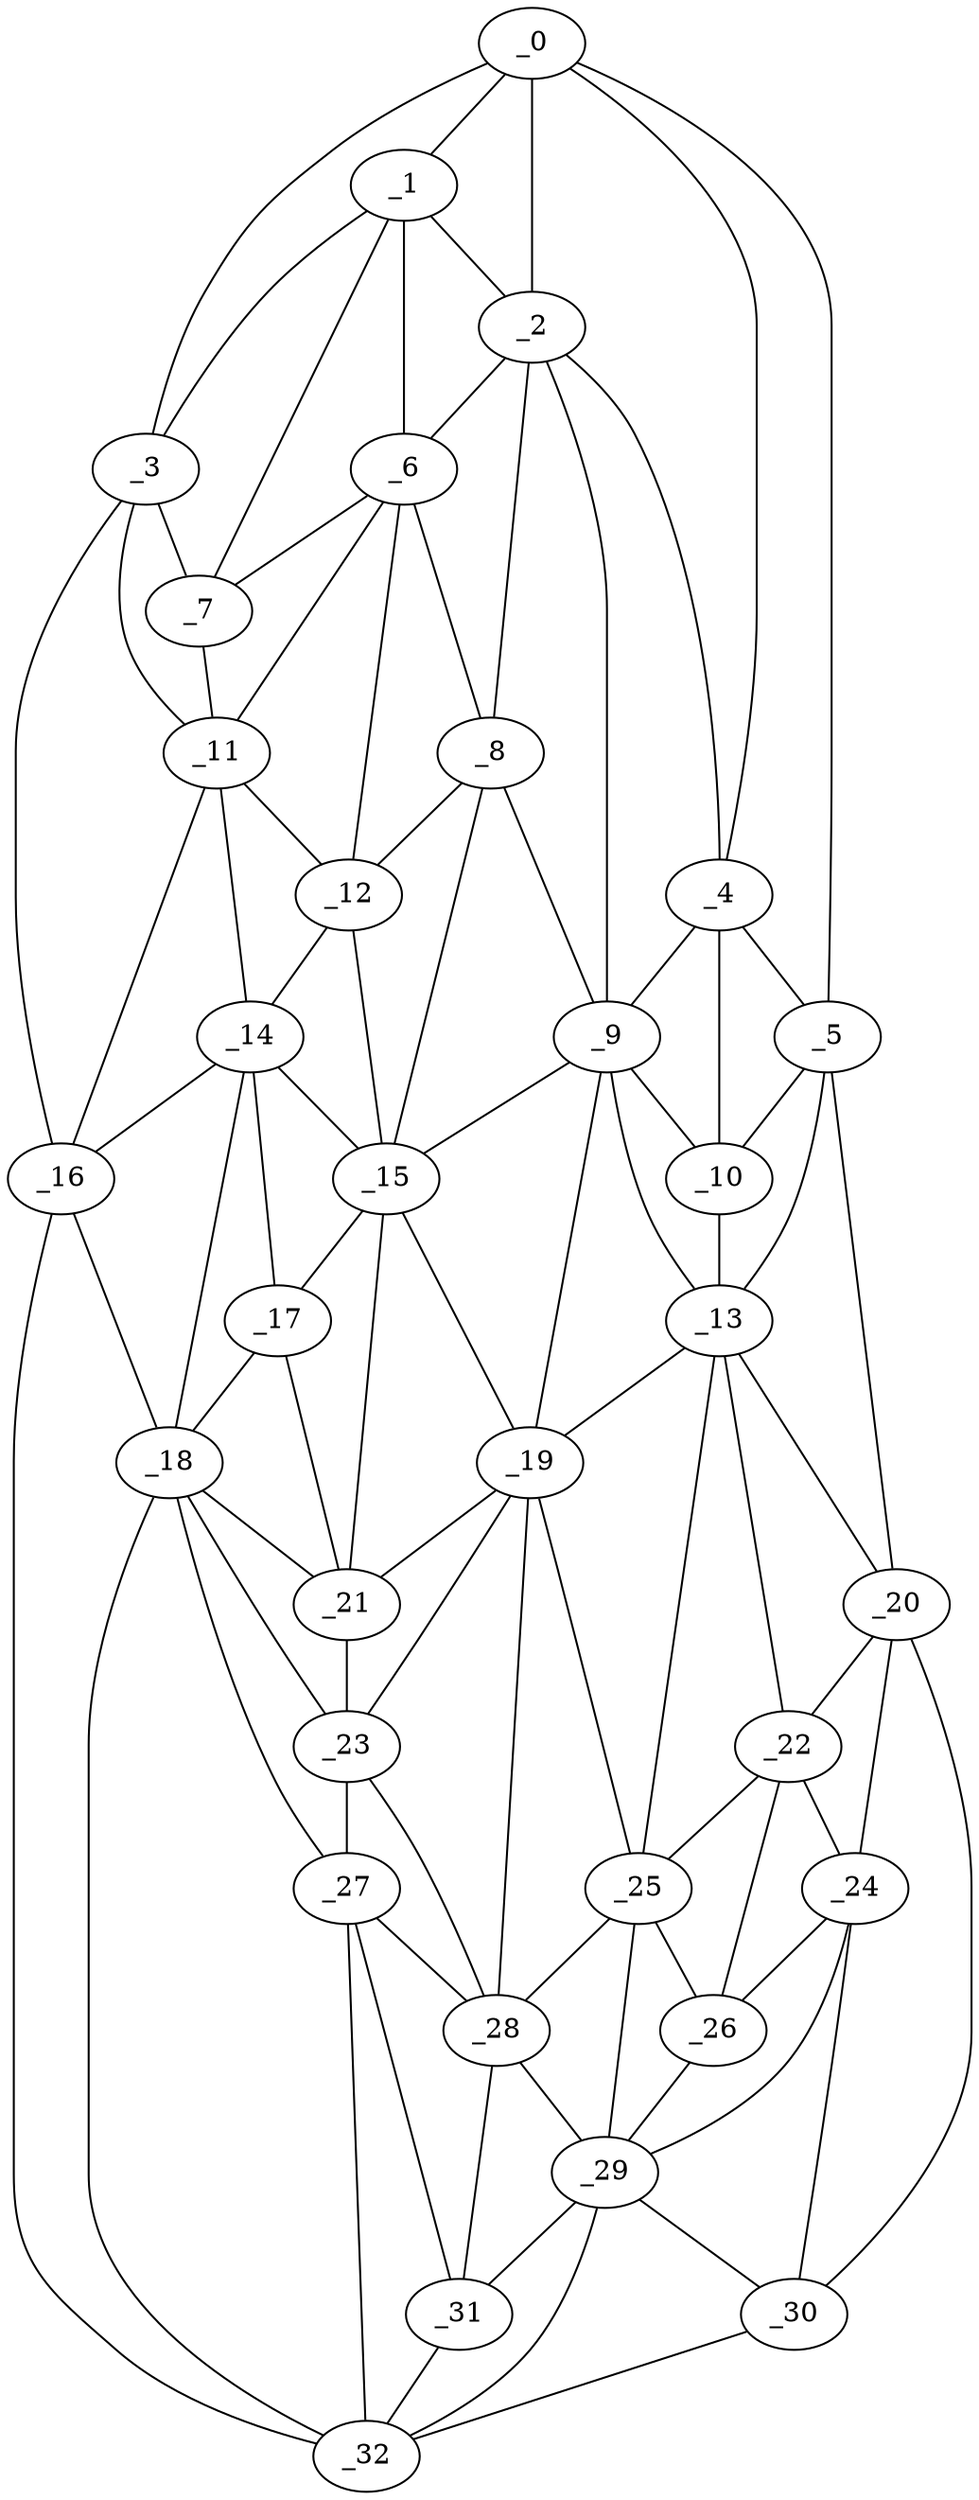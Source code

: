 graph "obj89__165.gxl" {
	_0	 [x=20,
		y=33];
	_1	 [x=34,
		y=28];
	_0 -- _1	 [valence=2];
	_2	 [x=38,
		y=47];
	_0 -- _2	 [valence=2];
	_3	 [x=41,
		y=12];
	_0 -- _3	 [valence=1];
	_4	 [x=43,
		y=78];
	_0 -- _4	 [valence=2];
	_5	 [x=43,
		y=86];
	_0 -- _5	 [valence=1];
	_1 -- _2	 [valence=1];
	_1 -- _3	 [valence=1];
	_6	 [x=44,
		y=33];
	_1 -- _6	 [valence=2];
	_7	 [x=45,
		y=21];
	_1 -- _7	 [valence=1];
	_2 -- _4	 [valence=2];
	_2 -- _6	 [valence=1];
	_8	 [x=46,
		y=47];
	_2 -- _8	 [valence=2];
	_9	 [x=47,
		y=70];
	_2 -- _9	 [valence=2];
	_3 -- _7	 [valence=1];
	_11	 [x=53,
		y=24];
	_3 -- _11	 [valence=2];
	_16	 [x=71,
		y=5];
	_3 -- _16	 [valence=1];
	_4 -- _5	 [valence=2];
	_4 -- _9	 [valence=1];
	_10	 [x=49,
		y=83];
	_4 -- _10	 [valence=2];
	_5 -- _10	 [valence=2];
	_13	 [x=65,
		y=97];
	_5 -- _13	 [valence=1];
	_20	 [x=82,
		y=123];
	_5 -- _20	 [valence=1];
	_6 -- _7	 [valence=2];
	_6 -- _8	 [valence=2];
	_6 -- _11	 [valence=1];
	_12	 [x=57,
		y=27];
	_6 -- _12	 [valence=2];
	_7 -- _11	 [valence=2];
	_8 -- _9	 [valence=1];
	_8 -- _12	 [valence=2];
	_15	 [x=70,
		y=40];
	_8 -- _15	 [valence=2];
	_9 -- _10	 [valence=2];
	_9 -- _13	 [valence=1];
	_9 -- _15	 [valence=2];
	_19	 [x=81,
		y=47];
	_9 -- _19	 [valence=2];
	_10 -- _13	 [valence=2];
	_11 -- _12	 [valence=2];
	_14	 [x=69,
		y=26];
	_11 -- _14	 [valence=2];
	_11 -- _16	 [valence=1];
	_12 -- _14	 [valence=2];
	_12 -- _15	 [valence=1];
	_13 -- _19	 [valence=1];
	_13 -- _20	 [valence=2];
	_22	 [x=85,
		y=107];
	_13 -- _22	 [valence=2];
	_25	 [x=97,
		y=97];
	_13 -- _25	 [valence=2];
	_14 -- _15	 [valence=2];
	_14 -- _16	 [valence=2];
	_17	 [x=76,
		y=29];
	_14 -- _17	 [valence=1];
	_18	 [x=79,
		y=14];
	_14 -- _18	 [valence=1];
	_15 -- _17	 [valence=2];
	_15 -- _19	 [valence=2];
	_21	 [x=84,
		y=36];
	_15 -- _21	 [valence=2];
	_16 -- _18	 [valence=2];
	_32	 [x=118,
		y=10];
	_16 -- _32	 [valence=1];
	_17 -- _18	 [valence=2];
	_17 -- _21	 [valence=1];
	_18 -- _21	 [valence=1];
	_23	 [x=90,
		y=37];
	_18 -- _23	 [valence=2];
	_27	 [x=103,
		y=24];
	_18 -- _27	 [valence=1];
	_18 -- _32	 [valence=2];
	_19 -- _21	 [valence=2];
	_19 -- _23	 [valence=2];
	_19 -- _25	 [valence=2];
	_28	 [x=106,
		y=40];
	_19 -- _28	 [valence=2];
	_20 -- _22	 [valence=2];
	_24	 [x=92,
		y=119];
	_20 -- _24	 [valence=2];
	_30	 [x=109,
		y=117];
	_20 -- _30	 [valence=1];
	_21 -- _23	 [valence=1];
	_22 -- _24	 [valence=2];
	_22 -- _25	 [valence=1];
	_26	 [x=97,
		y=103];
	_22 -- _26	 [valence=2];
	_23 -- _27	 [valence=2];
	_23 -- _28	 [valence=2];
	_24 -- _26	 [valence=2];
	_29	 [x=108,
		y=110];
	_24 -- _29	 [valence=2];
	_24 -- _30	 [valence=1];
	_25 -- _26	 [valence=2];
	_25 -- _28	 [valence=1];
	_25 -- _29	 [valence=2];
	_26 -- _29	 [valence=2];
	_27 -- _28	 [valence=2];
	_31	 [x=112,
		y=29];
	_27 -- _31	 [valence=2];
	_27 -- _32	 [valence=2];
	_28 -- _29	 [valence=2];
	_28 -- _31	 [valence=1];
	_29 -- _30	 [valence=1];
	_29 -- _31	 [valence=2];
	_29 -- _32	 [valence=2];
	_30 -- _32	 [valence=1];
	_31 -- _32	 [valence=1];
}
